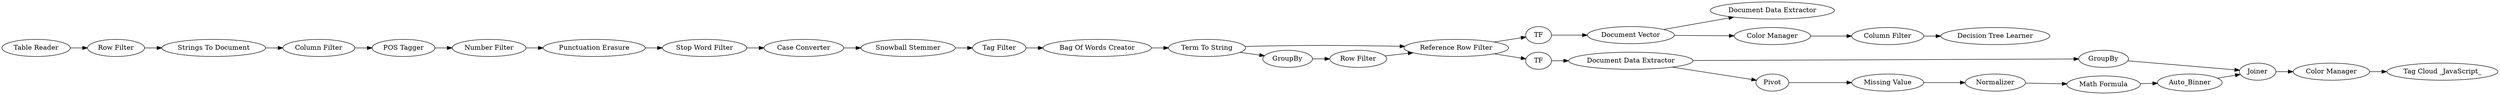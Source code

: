 digraph {
	"-5673105287611198604_115" [label="Stop Word Filter"]
	"-2063980292180700154_138" [label="Document Data Extractor"]
	"6943121135275089207_33" [label="POS Tagger"]
	"-2063980292180700154_140" [label="Tag Cloud _JavaScript_"]
	"3321614923257185022_22" [label="Column Filter"]
	"-6453157526628796474_16" [label=TF]
	"3321614923257185022_20" [label="Row Filter"]
	"-2063980292180700154_137" [label=Auto_Binner]
	"-2063980292180700154_16" [label=TF]
	"-6453157526628796474_20" [label="Document Data Extractor"]
	"-5673105287611198604_106" [label="Punctuation Erasure"]
	"-5673105287611198604_108" [label="Case Converter"]
	"-5673105287611198604_109" [label="Snowball Stemmer"]
	"-2063980292180700154_122" [label=GroupBy]
	"-2063980292180700154_155" [label=Joiner]
	"-2063980292180700154_134" [label=Normalizer]
	"-2063980292180700154_123" [label=Pivot]
	"-6453157526628796474_21" [label="Document Vector"]
	"-2063980292180700154_135" [label="Missing Value"]
	"-1846846193414188385_109" [label="Reference Row Filter"]
	"-1846846193414188385_110" [label="Bag Of Words Creator"]
	"3321614923257185022_23" [label="Strings To Document"]
	"-1846846193414188385_108" [label="Row Filter"]
	"-5673105287611198604_105" [label="Number Filter"]
	"-2063980292180700154_160" [label="Column Filter"]
	"-2063980292180700154_124" [label="Math Formula"]
	"-1846846193414188385_106" [label="Term To String"]
	"-2063980292180700154_164" [label="Table Reader"]
	"-2063980292180700154_120" [label="Color Manager"]
	"-5673105287611198604_114" [label="Tag Filter"]
	"-2063980292180700154_159" [label="Decision Tree Learner"]
	"-1846846193414188385_107" [label=GroupBy]
	"-2063980292180700154_163" [label="Color Manager"]
	"3321614923257185022_22" -> "6943121135275089207_33"
	"-6453157526628796474_21" -> "-6453157526628796474_20"
	"-2063980292180700154_160" -> "-2063980292180700154_159"
	"-5673105287611198604_109" -> "-5673105287611198604_114"
	"-5673105287611198604_106" -> "-5673105287611198604_115"
	"-2063980292180700154_138" -> "-2063980292180700154_122"
	"-5673105287611198604_105" -> "-5673105287611198604_106"
	"-1846846193414188385_109" -> "-6453157526628796474_16"
	"-2063980292180700154_135" -> "-2063980292180700154_134"
	"-5673105287611198604_114" -> "-1846846193414188385_110"
	"-1846846193414188385_109" -> "-2063980292180700154_16"
	"3321614923257185022_20" -> "3321614923257185022_23"
	"-2063980292180700154_120" -> "-2063980292180700154_140"
	"-1846846193414188385_108" -> "-1846846193414188385_109"
	"-1846846193414188385_106" -> "-1846846193414188385_107"
	"-1846846193414188385_106" -> "-1846846193414188385_109"
	"3321614923257185022_23" -> "3321614923257185022_22"
	"-6453157526628796474_21" -> "-2063980292180700154_163"
	"-2063980292180700154_138" -> "-2063980292180700154_123"
	"-1846846193414188385_110" -> "-1846846193414188385_106"
	"-2063980292180700154_155" -> "-2063980292180700154_120"
	"-2063980292180700154_163" -> "-2063980292180700154_160"
	"-2063980292180700154_16" -> "-2063980292180700154_138"
	"-5673105287611198604_115" -> "-5673105287611198604_108"
	"-2063980292180700154_124" -> "-2063980292180700154_137"
	"-2063980292180700154_123" -> "-2063980292180700154_135"
	"-2063980292180700154_164" -> "3321614923257185022_20"
	"-2063980292180700154_134" -> "-2063980292180700154_124"
	"-2063980292180700154_122" -> "-2063980292180700154_155"
	"-5673105287611198604_108" -> "-5673105287611198604_109"
	"6943121135275089207_33" -> "-5673105287611198604_105"
	"-6453157526628796474_16" -> "-6453157526628796474_21"
	"-2063980292180700154_137" -> "-2063980292180700154_155"
	"-1846846193414188385_107" -> "-1846846193414188385_108"
	rankdir=LR
}
